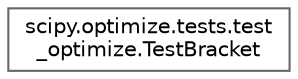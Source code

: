 digraph "Graphical Class Hierarchy"
{
 // LATEX_PDF_SIZE
  bgcolor="transparent";
  edge [fontname=Helvetica,fontsize=10,labelfontname=Helvetica,labelfontsize=10];
  node [fontname=Helvetica,fontsize=10,shape=box,height=0.2,width=0.4];
  rankdir="LR";
  Node0 [id="Node000000",label="scipy.optimize.tests.test\l_optimize.TestBracket",height=0.2,width=0.4,color="grey40", fillcolor="white", style="filled",URL="$d1/d5f/classscipy_1_1optimize_1_1tests_1_1test__optimize_1_1TestBracket.html",tooltip=" "];
}
